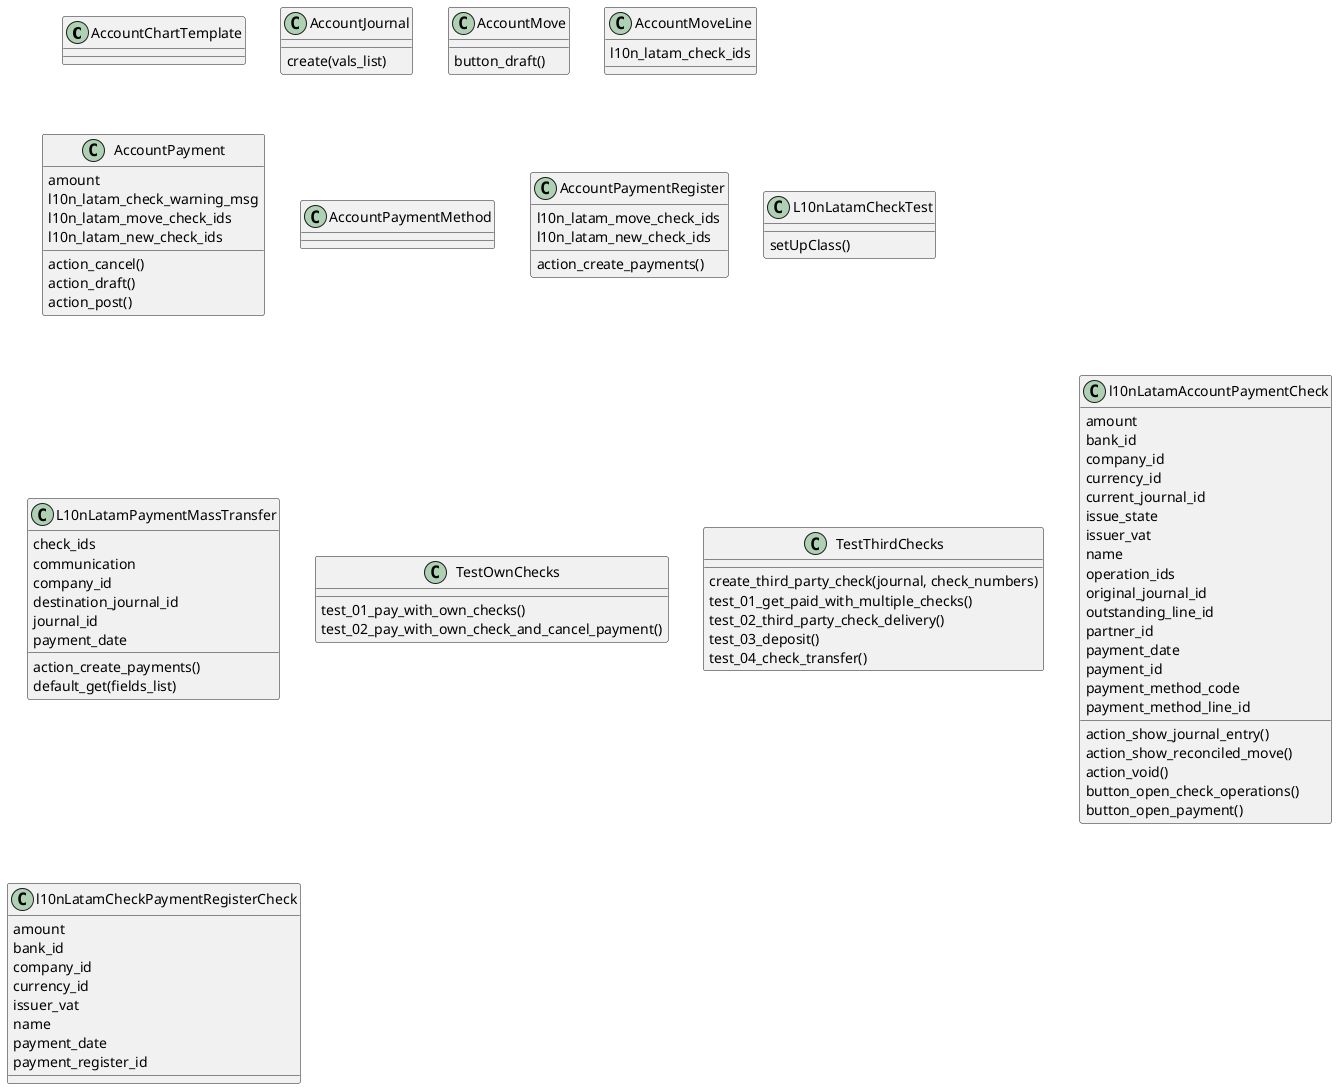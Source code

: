 @startuml classes_l10n_latam_check
set namespaceSeparator none
class "AccountChartTemplate" as odoo_src.odoo.addons.l10n_latam_check.models.account_chart_template.AccountChartTemplate {
}
class "AccountJournal" as odoo_src.odoo.addons.l10n_latam_check.models.account_journal.AccountJournal {
  create(vals_list)
}
class "AccountMove" as odoo_src.odoo.addons.l10n_latam_check.models.account_move.AccountMove {
  button_draft()
}
class "AccountMoveLine" as odoo_src.odoo.addons.l10n_latam_check.models.account_move_line.AccountMoveLine {
  l10n_latam_check_ids
}
class "AccountPayment" as odoo_src.odoo.addons.l10n_latam_check.models.account_payment.AccountPayment {
  amount
  l10n_latam_check_warning_msg
  l10n_latam_move_check_ids
  l10n_latam_new_check_ids
  action_cancel()
  action_draft()
  action_post()
}
class "AccountPaymentMethod" as odoo_src.odoo.addons.l10n_latam_check.models.account_payment_method.AccountPaymentMethod {
}
class "AccountPaymentRegister" as odoo_src.odoo.addons.l10n_latam_check.wizards.account_payment_register.AccountPaymentRegister {
  l10n_latam_move_check_ids
  l10n_latam_new_check_ids
  action_create_payments()
}
class "L10nLatamCheckTest" as odoo_src.odoo.addons.l10n_latam_check.tests.common.L10nLatamCheckTest {
  setUpClass()
}
class "L10nLatamPaymentMassTransfer" as odoo_src.odoo.addons.l10n_latam_check.wizards.l10n_latam_payment_mass_transfer.L10nLatamPaymentMassTransfer {
  check_ids
  communication
  company_id
  destination_journal_id
  journal_id
  payment_date
  action_create_payments()
  default_get(fields_list)
}
class "TestOwnChecks" as odoo_src.odoo.addons.l10n_latam_check.tests.test_own_checks.TestOwnChecks {
  test_01_pay_with_own_checks()
  test_02_pay_with_own_check_and_cancel_payment()
}
class "TestThirdChecks" as odoo_src.odoo.addons.l10n_latam_check.tests.test_third_party_checks.TestThirdChecks {
  create_third_party_check(journal, check_numbers)
  test_01_get_paid_with_multiple_checks()
  test_02_third_party_check_delivery()
  test_03_deposit()
  test_04_check_transfer()
}
class "l10nLatamAccountPaymentCheck" as odoo_src.odoo.addons.l10n_latam_check.models.l10n_latam_check.l10nLatamAccountPaymentCheck {
  amount
  bank_id
  company_id
  currency_id
  current_journal_id
  issue_state
  issuer_vat
  name
  operation_ids
  original_journal_id
  outstanding_line_id
  partner_id
  payment_date
  payment_id
  payment_method_code
  payment_method_line_id
  action_show_journal_entry()
  action_show_reconciled_move()
  action_void()
  button_open_check_operations()
  button_open_payment()
}
class "l10nLatamCheckPaymentRegisterCheck" as odoo_src.odoo.addons.l10n_latam_check.wizards.l10n_latam_payment_register_check.l10nLatamCheckPaymentRegisterCheck {
  amount
  bank_id
  company_id
  currency_id
  issuer_vat
  name
  payment_date
  payment_register_id
}
@enduml
